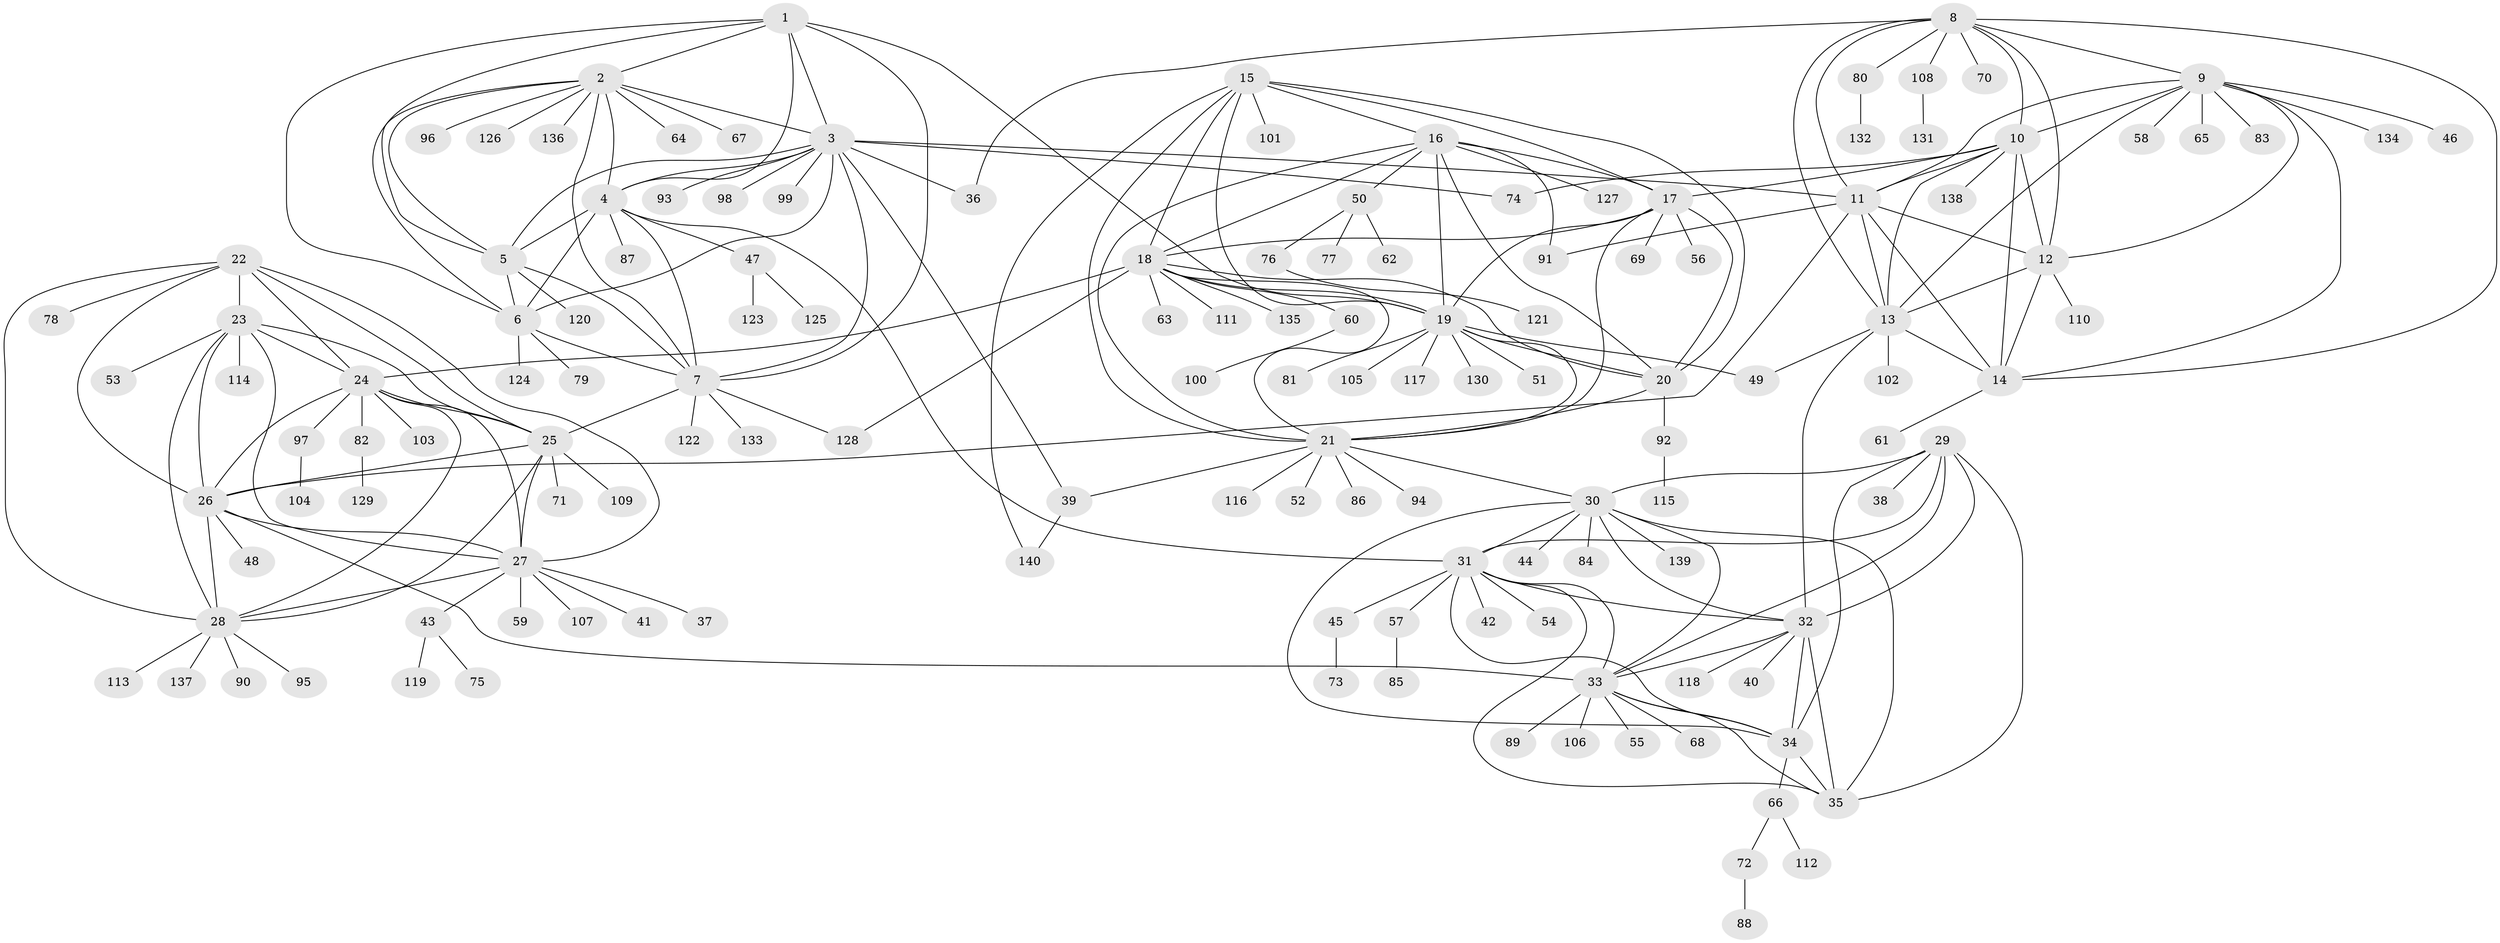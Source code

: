 // coarse degree distribution, {7: 0.13953488372093023, 8: 0.09302325581395349, 5: 0.09302325581395349, 9: 0.06976744186046512, 4: 0.09302325581395349, 6: 0.046511627906976744, 3: 0.023255813953488372, 1: 0.32558139534883723, 2: 0.11627906976744186}
// Generated by graph-tools (version 1.1) at 2025/52/03/04/25 22:52:14]
// undirected, 140 vertices, 227 edges
graph export_dot {
  node [color=gray90,style=filled];
  1;
  2;
  3;
  4;
  5;
  6;
  7;
  8;
  9;
  10;
  11;
  12;
  13;
  14;
  15;
  16;
  17;
  18;
  19;
  20;
  21;
  22;
  23;
  24;
  25;
  26;
  27;
  28;
  29;
  30;
  31;
  32;
  33;
  34;
  35;
  36;
  37;
  38;
  39;
  40;
  41;
  42;
  43;
  44;
  45;
  46;
  47;
  48;
  49;
  50;
  51;
  52;
  53;
  54;
  55;
  56;
  57;
  58;
  59;
  60;
  61;
  62;
  63;
  64;
  65;
  66;
  67;
  68;
  69;
  70;
  71;
  72;
  73;
  74;
  75;
  76;
  77;
  78;
  79;
  80;
  81;
  82;
  83;
  84;
  85;
  86;
  87;
  88;
  89;
  90;
  91;
  92;
  93;
  94;
  95;
  96;
  97;
  98;
  99;
  100;
  101;
  102;
  103;
  104;
  105;
  106;
  107;
  108;
  109;
  110;
  111;
  112;
  113;
  114;
  115;
  116;
  117;
  118;
  119;
  120;
  121;
  122;
  123;
  124;
  125;
  126;
  127;
  128;
  129;
  130;
  131;
  132;
  133;
  134;
  135;
  136;
  137;
  138;
  139;
  140;
  1 -- 2;
  1 -- 3;
  1 -- 4;
  1 -- 5;
  1 -- 6;
  1 -- 7;
  1 -- 19;
  2 -- 3;
  2 -- 4;
  2 -- 5;
  2 -- 6;
  2 -- 7;
  2 -- 64;
  2 -- 67;
  2 -- 96;
  2 -- 126;
  2 -- 136;
  3 -- 4;
  3 -- 5;
  3 -- 6;
  3 -- 7;
  3 -- 11;
  3 -- 36;
  3 -- 39;
  3 -- 74;
  3 -- 93;
  3 -- 98;
  3 -- 99;
  4 -- 5;
  4 -- 6;
  4 -- 7;
  4 -- 31;
  4 -- 47;
  4 -- 87;
  5 -- 6;
  5 -- 7;
  5 -- 120;
  6 -- 7;
  6 -- 79;
  6 -- 124;
  7 -- 25;
  7 -- 122;
  7 -- 128;
  7 -- 133;
  8 -- 9;
  8 -- 10;
  8 -- 11;
  8 -- 12;
  8 -- 13;
  8 -- 14;
  8 -- 36;
  8 -- 70;
  8 -- 80;
  8 -- 108;
  9 -- 10;
  9 -- 11;
  9 -- 12;
  9 -- 13;
  9 -- 14;
  9 -- 46;
  9 -- 58;
  9 -- 65;
  9 -- 83;
  9 -- 134;
  10 -- 11;
  10 -- 12;
  10 -- 13;
  10 -- 14;
  10 -- 17;
  10 -- 74;
  10 -- 138;
  11 -- 12;
  11 -- 13;
  11 -- 14;
  11 -- 26;
  11 -- 91;
  12 -- 13;
  12 -- 14;
  12 -- 110;
  13 -- 14;
  13 -- 32;
  13 -- 49;
  13 -- 102;
  14 -- 61;
  15 -- 16;
  15 -- 17;
  15 -- 18;
  15 -- 19;
  15 -- 20;
  15 -- 21;
  15 -- 101;
  15 -- 140;
  16 -- 17;
  16 -- 18;
  16 -- 19;
  16 -- 20;
  16 -- 21;
  16 -- 50;
  16 -- 91;
  16 -- 127;
  17 -- 18;
  17 -- 19;
  17 -- 20;
  17 -- 21;
  17 -- 56;
  17 -- 69;
  18 -- 19;
  18 -- 20;
  18 -- 21;
  18 -- 24;
  18 -- 60;
  18 -- 63;
  18 -- 111;
  18 -- 128;
  18 -- 135;
  19 -- 20;
  19 -- 21;
  19 -- 49;
  19 -- 51;
  19 -- 81;
  19 -- 105;
  19 -- 117;
  19 -- 130;
  20 -- 21;
  20 -- 92;
  21 -- 30;
  21 -- 39;
  21 -- 52;
  21 -- 86;
  21 -- 94;
  21 -- 116;
  22 -- 23;
  22 -- 24;
  22 -- 25;
  22 -- 26;
  22 -- 27;
  22 -- 28;
  22 -- 78;
  23 -- 24;
  23 -- 25;
  23 -- 26;
  23 -- 27;
  23 -- 28;
  23 -- 53;
  23 -- 114;
  24 -- 25;
  24 -- 26;
  24 -- 27;
  24 -- 28;
  24 -- 82;
  24 -- 97;
  24 -- 103;
  25 -- 26;
  25 -- 27;
  25 -- 28;
  25 -- 71;
  25 -- 109;
  26 -- 27;
  26 -- 28;
  26 -- 33;
  26 -- 48;
  27 -- 28;
  27 -- 37;
  27 -- 41;
  27 -- 43;
  27 -- 59;
  27 -- 107;
  28 -- 90;
  28 -- 95;
  28 -- 113;
  28 -- 137;
  29 -- 30;
  29 -- 31;
  29 -- 32;
  29 -- 33;
  29 -- 34;
  29 -- 35;
  29 -- 38;
  30 -- 31;
  30 -- 32;
  30 -- 33;
  30 -- 34;
  30 -- 35;
  30 -- 44;
  30 -- 84;
  30 -- 139;
  31 -- 32;
  31 -- 33;
  31 -- 34;
  31 -- 35;
  31 -- 42;
  31 -- 45;
  31 -- 54;
  31 -- 57;
  32 -- 33;
  32 -- 34;
  32 -- 35;
  32 -- 40;
  32 -- 118;
  33 -- 34;
  33 -- 35;
  33 -- 55;
  33 -- 68;
  33 -- 89;
  33 -- 106;
  34 -- 35;
  34 -- 66;
  39 -- 140;
  43 -- 75;
  43 -- 119;
  45 -- 73;
  47 -- 123;
  47 -- 125;
  50 -- 62;
  50 -- 76;
  50 -- 77;
  57 -- 85;
  60 -- 100;
  66 -- 72;
  66 -- 112;
  72 -- 88;
  76 -- 121;
  80 -- 132;
  82 -- 129;
  92 -- 115;
  97 -- 104;
  108 -- 131;
}
